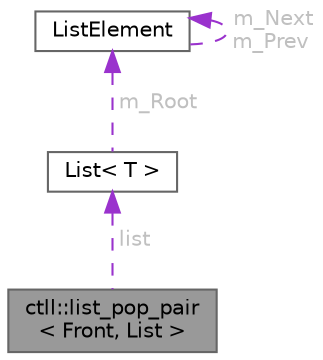digraph "ctll::list_pop_pair&lt; Front, List &gt;"
{
 // LATEX_PDF_SIZE
  bgcolor="transparent";
  edge [fontname=Helvetica,fontsize=10,labelfontname=Helvetica,labelfontsize=10];
  node [fontname=Helvetica,fontsize=10,shape=box,height=0.2,width=0.4];
  Node1 [id="Node000001",label="ctll::list_pop_pair\l\< Front, List \>",height=0.2,width=0.4,color="gray40", fillcolor="grey60", style="filled", fontcolor="black",tooltip=" "];
  Node2 -> Node1 [id="edge1_Node000001_Node000002",dir="back",color="darkorchid3",style="dashed",tooltip=" ",label=" list",fontcolor="grey" ];
  Node2 [id="Node000002",label="List\< T \>",height=0.2,width=0.4,color="gray40", fillcolor="white", style="filled",URL="$class_list.html",tooltip=" "];
  Node3 -> Node2 [id="edge2_Node000002_Node000003",dir="back",color="darkorchid3",style="dashed",tooltip=" ",label=" m_Root",fontcolor="grey" ];
  Node3 [id="Node000003",label="ListElement",height=0.2,width=0.4,color="gray40", fillcolor="white", style="filled",URL="$class_list_element.html",tooltip=" "];
  Node3 -> Node3 [id="edge3_Node000003_Node000003",dir="back",color="darkorchid3",style="dashed",tooltip=" ",label=" m_Next\nm_Prev",fontcolor="grey" ];
}
